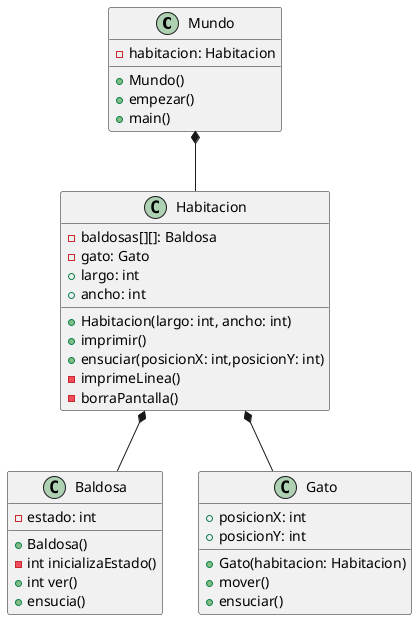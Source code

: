 @startuml

class Mundo{
    - habitacion: Habitacion
    + Mundo()
    + empezar()
    + main()
}

class Habitacion {
    - baldosas[][]: Baldosa
    - gato: Gato 
    + largo: int
    + ancho: int
    + Habitacion(largo: int, ancho: int)
    + imprimir()
    + ensuciar(posicionX: int,posicionY: int)
    - imprimeLinea()
    - borraPantalla()
}

class Baldosa{
    - estado: int
    + Baldosa()
    - int inicializaEstado()
    + int ver()
    + ensucia()
}

class Gato{
    + posicionX: int
    + posicionY: int
    + Gato(habitacion: Habitacion)
    + mover()
    + ensuciar()
}

Mundo *-D- Habitacion
Habitacion *-D- Baldosa 
Habitacion *-- Gato

@enduml